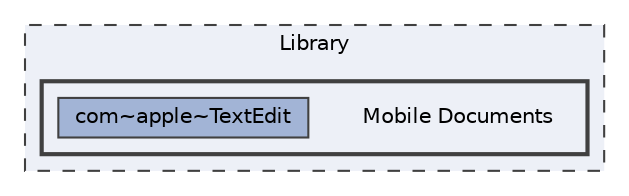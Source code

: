 digraph "/Users/bogdanresetko/Library/Mobile Documents"
{
 // LATEX_PDF_SIZE
  bgcolor="transparent";
  edge [fontname=Helvetica,fontsize=10,labelfontname=Helvetica,labelfontsize=10];
  node [fontname=Helvetica,fontsize=10,shape=box,height=0.2,width=0.4];
  compound=true
  subgraph clusterdir_5ad7f572bbca03234e8e621e192fc099 {
    graph [ bgcolor="#edf0f7", pencolor="grey25", label="Library", fontname=Helvetica,fontsize=10 style="filled,dashed", URL="dir_5ad7f572bbca03234e8e621e192fc099.html",tooltip=""]
  subgraph clusterdir_ad2287be10ffbaedcb318a5bae37a26b {
    graph [ bgcolor="#edf0f7", pencolor="grey25", label="", fontname=Helvetica,fontsize=10 style="filled,bold", URL="dir_ad2287be10ffbaedcb318a5bae37a26b.html",tooltip=""]
    dir_ad2287be10ffbaedcb318a5bae37a26b [shape=plaintext, label="Mobile Documents"];
  dir_8f560faf25dda47e99c70acb33521506 [label="com~apple~TextEdit", fillcolor="#a2b4d6", color="grey25", style="filled", URL="dir_8f560faf25dda47e99c70acb33521506.html",tooltip=""];
  }
  }
}
